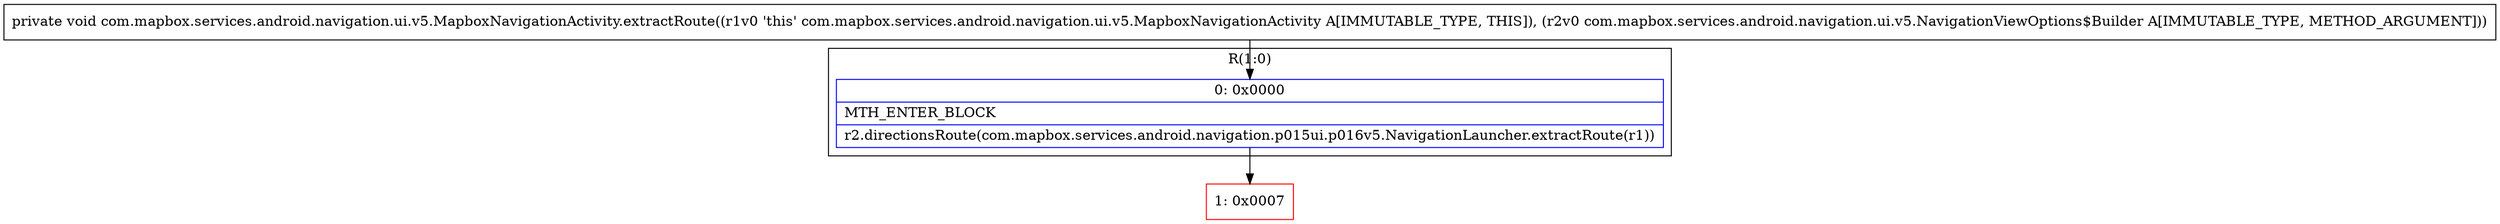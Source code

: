 digraph "CFG forcom.mapbox.services.android.navigation.ui.v5.MapboxNavigationActivity.extractRoute(Lcom\/mapbox\/services\/android\/navigation\/ui\/v5\/NavigationViewOptions$Builder;)V" {
subgraph cluster_Region_484567913 {
label = "R(1:0)";
node [shape=record,color=blue];
Node_0 [shape=record,label="{0\:\ 0x0000|MTH_ENTER_BLOCK\l|r2.directionsRoute(com.mapbox.services.android.navigation.p015ui.p016v5.NavigationLauncher.extractRoute(r1))\l}"];
}
Node_1 [shape=record,color=red,label="{1\:\ 0x0007}"];
MethodNode[shape=record,label="{private void com.mapbox.services.android.navigation.ui.v5.MapboxNavigationActivity.extractRoute((r1v0 'this' com.mapbox.services.android.navigation.ui.v5.MapboxNavigationActivity A[IMMUTABLE_TYPE, THIS]), (r2v0 com.mapbox.services.android.navigation.ui.v5.NavigationViewOptions$Builder A[IMMUTABLE_TYPE, METHOD_ARGUMENT])) }"];
MethodNode -> Node_0;
Node_0 -> Node_1;
}

